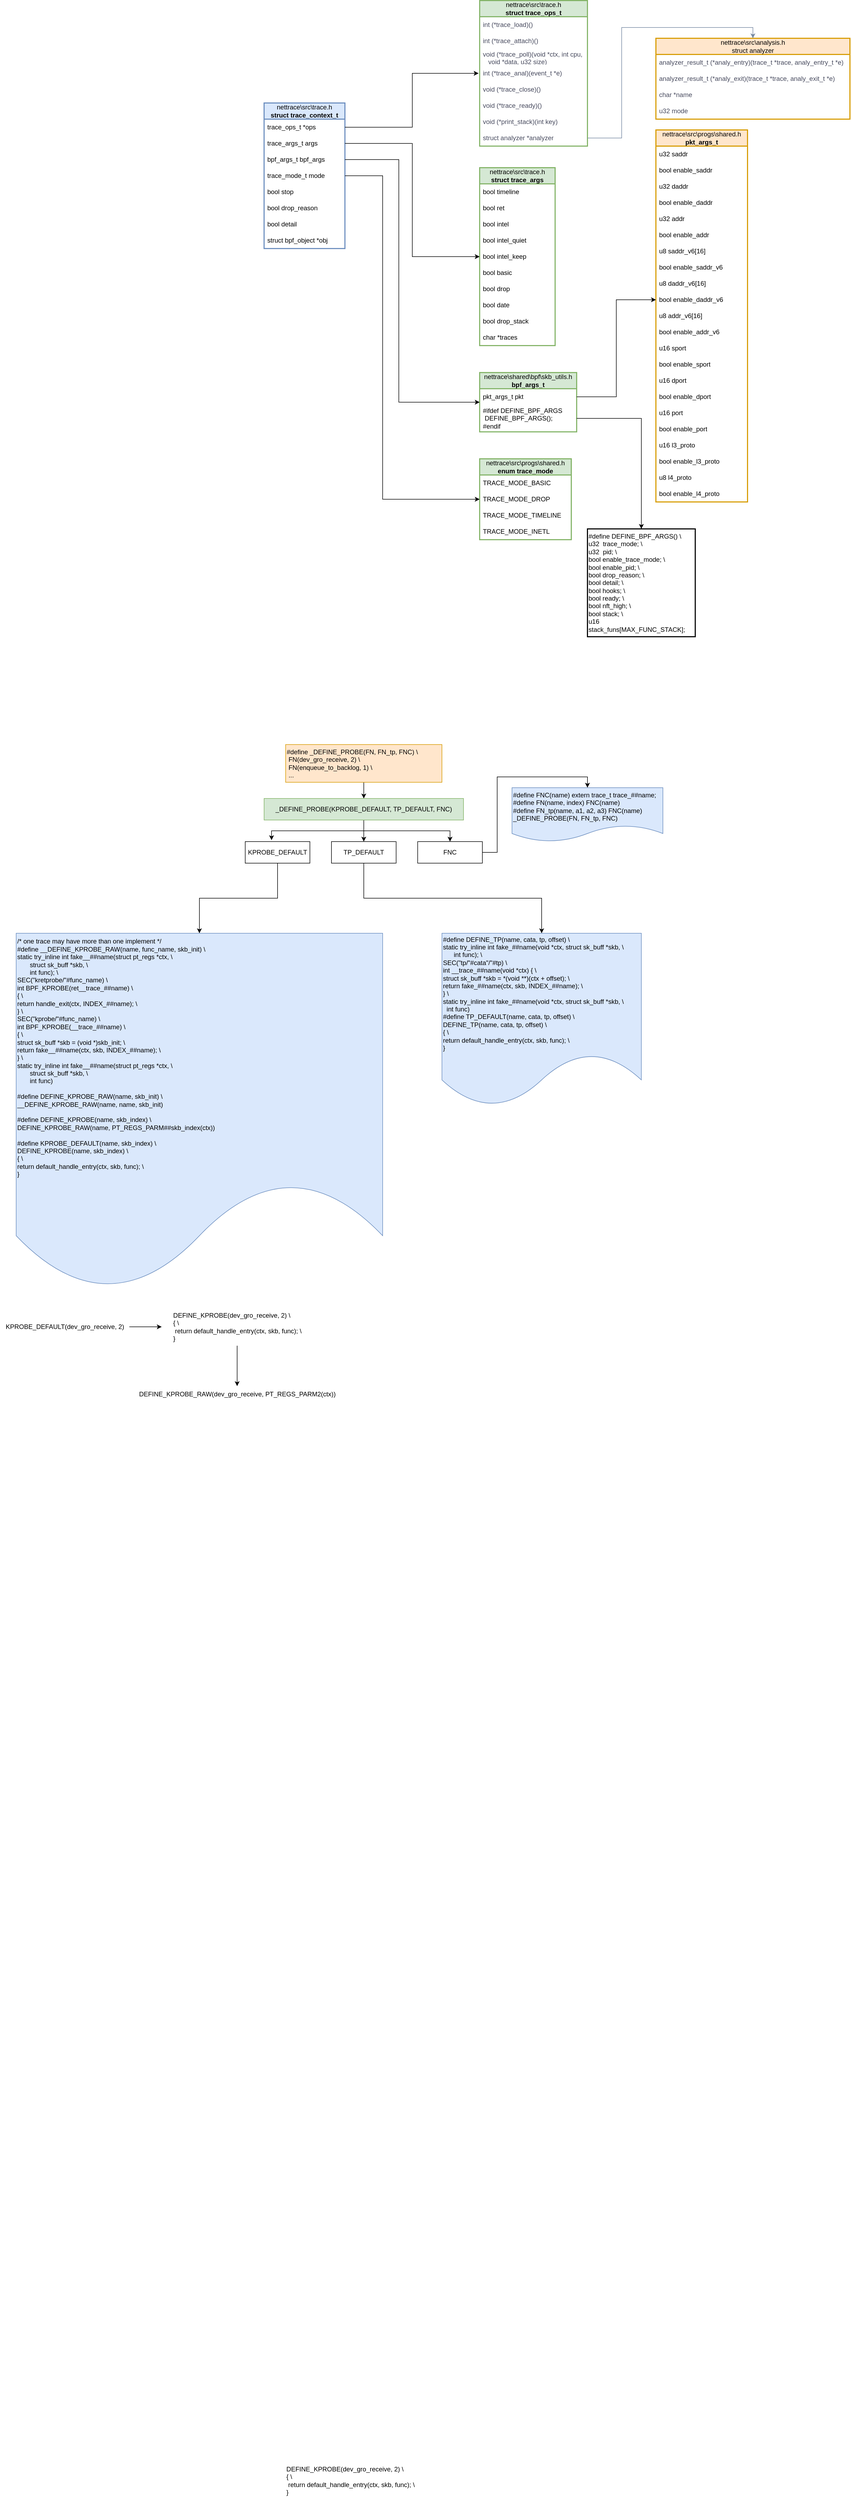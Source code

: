<mxfile version="20.8.5" type="github">
  <diagram id="J2MnjOrFb4amIE_kZ2wo" name="第 1 页">
    <mxGraphModel dx="1582" dy="2126" grid="1" gridSize="10" guides="1" tooltips="1" connect="1" arrows="1" fold="1" page="1" pageScale="1" pageWidth="827" pageHeight="1169" math="0" shadow="0">
      <root>
        <mxCell id="0" />
        <mxCell id="1" parent="0" />
        <mxCell id="d07pl93fS8qno-X2YD1w-11" value="nettrace\src\trace.h&lt;br&gt;&lt;b&gt;struct trace_ops_t&lt;/b&gt;" style="swimlane;fontStyle=0;childLayout=stackLayout;horizontal=1;startSize=30;horizontalStack=0;resizeParent=1;resizeParentMax=0;resizeLast=0;collapsible=1;marginBottom=0;whiteSpace=wrap;html=1;rounded=0;labelBackgroundColor=none;fillColor=#d5e8d4;strokeColor=#82b366;strokeWidth=2;perimeterSpacing=2;swimlaneLine=1;glass=0;shadow=0;" parent="1" vertex="1">
          <mxGeometry x="500" y="-330" width="200" height="270" as="geometry" />
        </mxCell>
        <mxCell id="d07pl93fS8qno-X2YD1w-12" value="int (*trace_load)()" style="text;strokeColor=none;fillColor=none;align=left;verticalAlign=middle;spacingLeft=4;spacingRight=4;overflow=hidden;points=[[0,0.5],[1,0.5]];portConstraint=eastwest;rotatable=0;whiteSpace=wrap;html=1;rounded=0;labelBackgroundColor=none;fontColor=#46495D;" parent="d07pl93fS8qno-X2YD1w-11" vertex="1">
          <mxGeometry y="30" width="200" height="30" as="geometry" />
        </mxCell>
        <mxCell id="d07pl93fS8qno-X2YD1w-15" value="int (*trace_attach)()" style="text;strokeColor=none;fillColor=none;align=left;verticalAlign=middle;spacingLeft=4;spacingRight=4;overflow=hidden;points=[[0,0.5],[1,0.5]];portConstraint=eastwest;rotatable=0;whiteSpace=wrap;html=1;rounded=0;labelBackgroundColor=none;fontColor=#46495D;" parent="d07pl93fS8qno-X2YD1w-11" vertex="1">
          <mxGeometry y="60" width="200" height="30" as="geometry" />
        </mxCell>
        <mxCell id="d07pl93fS8qno-X2YD1w-13" value="void (*trace_poll)(void *ctx, int cpu, &lt;br&gt;&lt;span style=&quot;white-space: pre;&quot;&gt; &lt;/span&gt;&lt;span style=&quot;white-space: pre;&quot;&gt; &lt;/span&gt;&lt;span style=&quot;white-space: pre;&quot;&gt; &lt;/span&gt;void *data, u32 size)" style="text;strokeColor=none;fillColor=none;align=left;verticalAlign=middle;spacingLeft=4;spacingRight=4;overflow=hidden;points=[[0,0.5],[1,0.5]];portConstraint=eastwest;rotatable=0;whiteSpace=wrap;html=1;rounded=0;labelBackgroundColor=none;fontColor=#46495D;" parent="d07pl93fS8qno-X2YD1w-11" vertex="1">
          <mxGeometry y="90" width="200" height="30" as="geometry" />
        </mxCell>
        <mxCell id="d07pl93fS8qno-X2YD1w-16" value="int (*trace_anal)(event_t *e)" style="text;strokeColor=none;fillColor=none;align=left;verticalAlign=middle;spacingLeft=4;spacingRight=4;overflow=hidden;points=[[0,0.5],[1,0.5]];portConstraint=eastwest;rotatable=0;whiteSpace=wrap;html=1;rounded=0;labelBackgroundColor=none;fontColor=#46495D;" parent="d07pl93fS8qno-X2YD1w-11" vertex="1">
          <mxGeometry y="120" width="200" height="30" as="geometry" />
        </mxCell>
        <mxCell id="d07pl93fS8qno-X2YD1w-14" value="void (*trace_close)()" style="text;strokeColor=none;fillColor=none;align=left;verticalAlign=middle;spacingLeft=4;spacingRight=4;overflow=hidden;points=[[0,0.5],[1,0.5]];portConstraint=eastwest;rotatable=0;whiteSpace=wrap;html=1;rounded=0;labelBackgroundColor=none;fontColor=#46495D;" parent="d07pl93fS8qno-X2YD1w-11" vertex="1">
          <mxGeometry y="150" width="200" height="30" as="geometry" />
        </mxCell>
        <mxCell id="d07pl93fS8qno-X2YD1w-17" value="void (*trace_ready)()" style="text;strokeColor=none;fillColor=none;align=left;verticalAlign=middle;spacingLeft=4;spacingRight=4;overflow=hidden;points=[[0,0.5],[1,0.5]];portConstraint=eastwest;rotatable=0;whiteSpace=wrap;html=1;rounded=0;labelBackgroundColor=none;fontColor=#46495D;" parent="d07pl93fS8qno-X2YD1w-11" vertex="1">
          <mxGeometry y="180" width="200" height="30" as="geometry" />
        </mxCell>
        <mxCell id="d07pl93fS8qno-X2YD1w-18" value="void (*print_stack)(int key)" style="text;strokeColor=none;fillColor=none;align=left;verticalAlign=middle;spacingLeft=4;spacingRight=4;overflow=hidden;points=[[0,0.5],[1,0.5]];portConstraint=eastwest;rotatable=0;whiteSpace=wrap;html=1;rounded=0;labelBackgroundColor=none;fontColor=#46495D;" parent="d07pl93fS8qno-X2YD1w-11" vertex="1">
          <mxGeometry y="210" width="200" height="30" as="geometry" />
        </mxCell>
        <mxCell id="d07pl93fS8qno-X2YD1w-19" value="struct analyzer *analyzer" style="text;strokeColor=none;fillColor=none;align=left;verticalAlign=middle;spacingLeft=4;spacingRight=4;overflow=hidden;points=[[0,0.5],[1,0.5]];portConstraint=eastwest;rotatable=0;whiteSpace=wrap;html=1;rounded=0;labelBackgroundColor=none;fontColor=#46495D;" parent="d07pl93fS8qno-X2YD1w-11" vertex="1">
          <mxGeometry y="240" width="200" height="30" as="geometry" />
        </mxCell>
        <mxCell id="d07pl93fS8qno-X2YD1w-21" value="nettrace\src\analysis.h&lt;br&gt;struct analyzer" style="swimlane;fontStyle=0;childLayout=stackLayout;horizontal=1;startSize=30;horizontalStack=0;resizeParent=1;resizeParentMax=0;resizeLast=0;collapsible=1;marginBottom=0;whiteSpace=wrap;html=1;rounded=0;labelBackgroundColor=none;fillColor=#ffe6cc;strokeColor=#d79b00;strokeWidth=2;" parent="1" vertex="1">
          <mxGeometry x="827" y="-260" width="360" height="150" as="geometry" />
        </mxCell>
        <mxCell id="d07pl93fS8qno-X2YD1w-22" value="analyzer_result_t (*analy_entry)(trace_t *trace, analy_entry_t *e)" style="text;strokeColor=none;fillColor=none;align=left;verticalAlign=middle;spacingLeft=4;spacingRight=4;overflow=hidden;points=[[0,0.5],[1,0.5]];portConstraint=eastwest;rotatable=0;whiteSpace=wrap;html=1;rounded=0;labelBackgroundColor=none;fontColor=#46495D;" parent="d07pl93fS8qno-X2YD1w-21" vertex="1">
          <mxGeometry y="30" width="360" height="30" as="geometry" />
        </mxCell>
        <mxCell id="d07pl93fS8qno-X2YD1w-23" value="analyzer_result_t (*analy_exit)(trace_t *trace, analy_exit_t *e)" style="text;strokeColor=none;fillColor=none;align=left;verticalAlign=middle;spacingLeft=4;spacingRight=4;overflow=hidden;points=[[0,0.5],[1,0.5]];portConstraint=eastwest;rotatable=0;whiteSpace=wrap;html=1;rounded=0;labelBackgroundColor=none;fontColor=#46495D;" parent="d07pl93fS8qno-X2YD1w-21" vertex="1">
          <mxGeometry y="60" width="360" height="30" as="geometry" />
        </mxCell>
        <mxCell id="d07pl93fS8qno-X2YD1w-24" value="char *name" style="text;strokeColor=none;fillColor=none;align=left;verticalAlign=middle;spacingLeft=4;spacingRight=4;overflow=hidden;points=[[0,0.5],[1,0.5]];portConstraint=eastwest;rotatable=0;whiteSpace=wrap;html=1;rounded=0;labelBackgroundColor=none;fontColor=#46495D;" parent="d07pl93fS8qno-X2YD1w-21" vertex="1">
          <mxGeometry y="90" width="360" height="30" as="geometry" />
        </mxCell>
        <mxCell id="d07pl93fS8qno-X2YD1w-25" value="u32 mode" style="text;strokeColor=none;fillColor=none;align=left;verticalAlign=middle;spacingLeft=4;spacingRight=4;overflow=hidden;points=[[0,0.5],[1,0.5]];portConstraint=eastwest;rotatable=0;whiteSpace=wrap;html=1;rounded=0;labelBackgroundColor=none;fontColor=#46495D;" parent="d07pl93fS8qno-X2YD1w-21" vertex="1">
          <mxGeometry y="120" width="360" height="30" as="geometry" />
        </mxCell>
        <mxCell id="d07pl93fS8qno-X2YD1w-27" style="edgeStyle=orthogonalEdgeStyle;rounded=0;orthogonalLoop=1;jettySize=auto;html=1;exitX=1;exitY=0.5;exitDx=0;exitDy=0;entryX=0.5;entryY=0;entryDx=0;entryDy=0;labelBackgroundColor=none;fontColor=default;strokeColor=#788AA3;" parent="1" source="d07pl93fS8qno-X2YD1w-19" target="d07pl93fS8qno-X2YD1w-21" edge="1">
          <mxGeometry relative="1" as="geometry" />
        </mxCell>
        <mxCell id="d07pl93fS8qno-X2YD1w-28" value="nettrace\src\trace.h&lt;br&gt;&lt;b&gt;struct trace_context_t&lt;/b&gt;" style="swimlane;fontStyle=0;childLayout=stackLayout;horizontal=1;startSize=30;horizontalStack=0;resizeParent=1;resizeParentMax=0;resizeLast=0;collapsible=1;marginBottom=0;whiteSpace=wrap;html=1;fillColor=#dae8fc;strokeColor=#6c8ebf;strokeWidth=2;" parent="1" vertex="1">
          <mxGeometry x="100" y="-140" width="150" height="270" as="geometry" />
        </mxCell>
        <mxCell id="d07pl93fS8qno-X2YD1w-29" value="trace_ops_t *ops" style="text;strokeColor=none;fillColor=none;align=left;verticalAlign=middle;spacingLeft=4;spacingRight=4;overflow=hidden;points=[[0,0.5],[1,0.5]];portConstraint=eastwest;rotatable=0;whiteSpace=wrap;html=1;" parent="d07pl93fS8qno-X2YD1w-28" vertex="1">
          <mxGeometry y="30" width="150" height="30" as="geometry" />
        </mxCell>
        <mxCell id="d07pl93fS8qno-X2YD1w-30" value="trace_args_t args" style="text;strokeColor=none;fillColor=none;align=left;verticalAlign=middle;spacingLeft=4;spacingRight=4;overflow=hidden;points=[[0,0.5],[1,0.5]];portConstraint=eastwest;rotatable=0;whiteSpace=wrap;html=1;" parent="d07pl93fS8qno-X2YD1w-28" vertex="1">
          <mxGeometry y="60" width="150" height="30" as="geometry" />
        </mxCell>
        <mxCell id="d07pl93fS8qno-X2YD1w-31" value="bpf_args_t bpf_args" style="text;strokeColor=none;fillColor=none;align=left;verticalAlign=middle;spacingLeft=4;spacingRight=4;overflow=hidden;points=[[0,0.5],[1,0.5]];portConstraint=eastwest;rotatable=0;whiteSpace=wrap;html=1;" parent="d07pl93fS8qno-X2YD1w-28" vertex="1">
          <mxGeometry y="90" width="150" height="30" as="geometry" />
        </mxCell>
        <mxCell id="d07pl93fS8qno-X2YD1w-34" value="trace_mode_t mode" style="text;strokeColor=none;fillColor=none;align=left;verticalAlign=middle;spacingLeft=4;spacingRight=4;overflow=hidden;points=[[0,0.5],[1,0.5]];portConstraint=eastwest;rotatable=0;whiteSpace=wrap;html=1;" parent="d07pl93fS8qno-X2YD1w-28" vertex="1">
          <mxGeometry y="120" width="150" height="30" as="geometry" />
        </mxCell>
        <mxCell id="d07pl93fS8qno-X2YD1w-35" value="bool  stop" style="text;strokeColor=none;fillColor=none;align=left;verticalAlign=middle;spacingLeft=4;spacingRight=4;overflow=hidden;points=[[0,0.5],[1,0.5]];portConstraint=eastwest;rotatable=0;whiteSpace=wrap;html=1;" parent="d07pl93fS8qno-X2YD1w-28" vertex="1">
          <mxGeometry y="150" width="150" height="30" as="geometry" />
        </mxCell>
        <mxCell id="d07pl93fS8qno-X2YD1w-36" value="bool  drop_reason" style="text;strokeColor=none;fillColor=none;align=left;verticalAlign=middle;spacingLeft=4;spacingRight=4;overflow=hidden;points=[[0,0.5],[1,0.5]];portConstraint=eastwest;rotatable=0;whiteSpace=wrap;html=1;" parent="d07pl93fS8qno-X2YD1w-28" vertex="1">
          <mxGeometry y="180" width="150" height="30" as="geometry" />
        </mxCell>
        <mxCell id="d07pl93fS8qno-X2YD1w-37" value="bool  detail" style="text;strokeColor=none;fillColor=none;align=left;verticalAlign=middle;spacingLeft=4;spacingRight=4;overflow=hidden;points=[[0,0.5],[1,0.5]];portConstraint=eastwest;rotatable=0;whiteSpace=wrap;html=1;" parent="d07pl93fS8qno-X2YD1w-28" vertex="1">
          <mxGeometry y="210" width="150" height="30" as="geometry" />
        </mxCell>
        <mxCell id="d07pl93fS8qno-X2YD1w-32" value="struct bpf_object *obj" style="text;strokeColor=none;fillColor=none;align=left;verticalAlign=middle;spacingLeft=4;spacingRight=4;overflow=hidden;points=[[0,0.5],[1,0.5]];portConstraint=eastwest;rotatable=0;whiteSpace=wrap;html=1;" parent="d07pl93fS8qno-X2YD1w-28" vertex="1">
          <mxGeometry y="240" width="150" height="30" as="geometry" />
        </mxCell>
        <mxCell id="d07pl93fS8qno-X2YD1w-39" value="nettrace\src\trace.h&lt;br&gt;&lt;b&gt;struct trace_args&lt;/b&gt;" style="swimlane;fontStyle=0;childLayout=stackLayout;horizontal=1;startSize=30;horizontalStack=0;resizeParent=1;resizeParentMax=0;resizeLast=0;collapsible=1;marginBottom=0;whiteSpace=wrap;html=1;rounded=0;shadow=0;glass=0;sketch=0;strokeWidth=2;fillColor=#d5e8d4;strokeColor=#82b366;" parent="1" vertex="1">
          <mxGeometry x="500" y="-20" width="140" height="330" as="geometry" />
        </mxCell>
        <mxCell id="d07pl93fS8qno-X2YD1w-40" value="bool timeline" style="text;strokeColor=none;fillColor=none;align=left;verticalAlign=middle;spacingLeft=4;spacingRight=4;overflow=hidden;points=[[0,0.5],[1,0.5]];portConstraint=eastwest;rotatable=0;whiteSpace=wrap;html=1;rounded=0;shadow=0;glass=0;sketch=0;strokeWidth=2;" parent="d07pl93fS8qno-X2YD1w-39" vertex="1">
          <mxGeometry y="30" width="140" height="30" as="geometry" />
        </mxCell>
        <mxCell id="d07pl93fS8qno-X2YD1w-41" value="bool ret" style="text;strokeColor=none;fillColor=none;align=left;verticalAlign=middle;spacingLeft=4;spacingRight=4;overflow=hidden;points=[[0,0.5],[1,0.5]];portConstraint=eastwest;rotatable=0;whiteSpace=wrap;html=1;rounded=0;shadow=0;glass=0;sketch=0;strokeWidth=2;" parent="d07pl93fS8qno-X2YD1w-39" vertex="1">
          <mxGeometry y="60" width="140" height="30" as="geometry" />
        </mxCell>
        <mxCell id="d07pl93fS8qno-X2YD1w-47" value="bool intel" style="text;strokeColor=none;fillColor=none;align=left;verticalAlign=middle;spacingLeft=4;spacingRight=4;overflow=hidden;points=[[0,0.5],[1,0.5]];portConstraint=eastwest;rotatable=0;whiteSpace=wrap;html=1;rounded=0;shadow=0;glass=0;sketch=0;strokeWidth=2;" parent="d07pl93fS8qno-X2YD1w-39" vertex="1">
          <mxGeometry y="90" width="140" height="30" as="geometry" />
        </mxCell>
        <mxCell id="d07pl93fS8qno-X2YD1w-48" value="bool intel_quiet" style="text;strokeColor=none;fillColor=none;align=left;verticalAlign=middle;spacingLeft=4;spacingRight=4;overflow=hidden;points=[[0,0.5],[1,0.5]];portConstraint=eastwest;rotatable=0;whiteSpace=wrap;html=1;rounded=0;shadow=0;glass=0;sketch=0;strokeWidth=2;" parent="d07pl93fS8qno-X2YD1w-39" vertex="1">
          <mxGeometry y="120" width="140" height="30" as="geometry" />
        </mxCell>
        <mxCell id="d07pl93fS8qno-X2YD1w-49" value="bool intel_keep" style="text;strokeColor=none;fillColor=none;align=left;verticalAlign=middle;spacingLeft=4;spacingRight=4;overflow=hidden;points=[[0,0.5],[1,0.5]];portConstraint=eastwest;rotatable=0;whiteSpace=wrap;html=1;rounded=0;shadow=0;glass=0;sketch=0;strokeWidth=2;" parent="d07pl93fS8qno-X2YD1w-39" vertex="1">
          <mxGeometry y="150" width="140" height="30" as="geometry" />
        </mxCell>
        <mxCell id="d07pl93fS8qno-X2YD1w-51" value="bool basic" style="text;strokeColor=none;fillColor=none;align=left;verticalAlign=middle;spacingLeft=4;spacingRight=4;overflow=hidden;points=[[0,0.5],[1,0.5]];portConstraint=eastwest;rotatable=0;whiteSpace=wrap;html=1;rounded=0;shadow=0;glass=0;sketch=0;strokeWidth=2;" parent="d07pl93fS8qno-X2YD1w-39" vertex="1">
          <mxGeometry y="180" width="140" height="30" as="geometry" />
        </mxCell>
        <mxCell id="d07pl93fS8qno-X2YD1w-52" value="bool drop" style="text;strokeColor=none;fillColor=none;align=left;verticalAlign=middle;spacingLeft=4;spacingRight=4;overflow=hidden;points=[[0,0.5],[1,0.5]];portConstraint=eastwest;rotatable=0;whiteSpace=wrap;html=1;rounded=0;shadow=0;glass=0;sketch=0;strokeWidth=2;" parent="d07pl93fS8qno-X2YD1w-39" vertex="1">
          <mxGeometry y="210" width="140" height="30" as="geometry" />
        </mxCell>
        <mxCell id="d07pl93fS8qno-X2YD1w-53" value="bool date" style="text;strokeColor=none;fillColor=none;align=left;verticalAlign=middle;spacingLeft=4;spacingRight=4;overflow=hidden;points=[[0,0.5],[1,0.5]];portConstraint=eastwest;rotatable=0;whiteSpace=wrap;html=1;rounded=0;shadow=0;glass=0;sketch=0;strokeWidth=2;" parent="d07pl93fS8qno-X2YD1w-39" vertex="1">
          <mxGeometry y="240" width="140" height="30" as="geometry" />
        </mxCell>
        <mxCell id="d07pl93fS8qno-X2YD1w-54" value="bool drop_stack" style="text;strokeColor=none;fillColor=none;align=left;verticalAlign=middle;spacingLeft=4;spacingRight=4;overflow=hidden;points=[[0,0.5],[1,0.5]];portConstraint=eastwest;rotatable=0;whiteSpace=wrap;html=1;rounded=0;shadow=0;glass=0;sketch=0;strokeWidth=2;" parent="d07pl93fS8qno-X2YD1w-39" vertex="1">
          <mxGeometry y="270" width="140" height="30" as="geometry" />
        </mxCell>
        <mxCell id="d07pl93fS8qno-X2YD1w-42" value="char *traces" style="text;strokeColor=none;fillColor=none;align=left;verticalAlign=middle;spacingLeft=4;spacingRight=4;overflow=hidden;points=[[0,0.5],[1,0.5]];portConstraint=eastwest;rotatable=0;whiteSpace=wrap;html=1;rounded=0;shadow=0;glass=0;sketch=0;strokeWidth=2;" parent="d07pl93fS8qno-X2YD1w-39" vertex="1">
          <mxGeometry y="300" width="140" height="30" as="geometry" />
        </mxCell>
        <mxCell id="d07pl93fS8qno-X2YD1w-45" style="edgeStyle=orthogonalEdgeStyle;rounded=0;orthogonalLoop=1;jettySize=auto;html=1;exitX=1;exitY=0.5;exitDx=0;exitDy=0;" parent="1" source="d07pl93fS8qno-X2YD1w-29" target="d07pl93fS8qno-X2YD1w-11" edge="1">
          <mxGeometry relative="1" as="geometry" />
        </mxCell>
        <mxCell id="d07pl93fS8qno-X2YD1w-55" style="edgeStyle=orthogonalEdgeStyle;rounded=0;orthogonalLoop=1;jettySize=auto;html=1;exitX=1;exitY=0.5;exitDx=0;exitDy=0;entryX=0;entryY=0.5;entryDx=0;entryDy=0;" parent="1" source="d07pl93fS8qno-X2YD1w-30" target="d07pl93fS8qno-X2YD1w-49" edge="1">
          <mxGeometry relative="1" as="geometry" />
        </mxCell>
        <mxCell id="d07pl93fS8qno-X2YD1w-56" value="nettrace\shared\bpf\skb_utils.h&lt;br&gt;&lt;b&gt;bpf_args_t&lt;/b&gt;" style="swimlane;fontStyle=0;childLayout=stackLayout;horizontal=1;startSize=30;horizontalStack=0;resizeParent=1;resizeParentMax=0;resizeLast=0;collapsible=1;marginBottom=0;whiteSpace=wrap;html=1;rounded=0;shadow=0;glass=0;sketch=0;strokeWidth=2;fillColor=#d5e8d4;strokeColor=#82b366;" parent="1" vertex="1">
          <mxGeometry x="500" y="360" width="180" height="110" as="geometry" />
        </mxCell>
        <mxCell id="d07pl93fS8qno-X2YD1w-57" value="pkt_args_t pkt" style="text;strokeColor=none;fillColor=none;align=left;verticalAlign=middle;spacingLeft=4;spacingRight=4;overflow=hidden;points=[[0,0.5],[1,0.5]];portConstraint=eastwest;rotatable=0;whiteSpace=wrap;html=1;rounded=0;shadow=0;glass=0;sketch=0;strokeWidth=2;" parent="d07pl93fS8qno-X2YD1w-56" vertex="1">
          <mxGeometry y="30" width="180" height="30" as="geometry" />
        </mxCell>
        <mxCell id="d07pl93fS8qno-X2YD1w-58" value="&lt;div&gt;#ifdef DEFINE_BPF_ARGS&lt;/div&gt;&lt;div&gt; &lt;span style=&quot;white-space: pre;&quot;&gt; &lt;/span&gt;DEFINE_BPF_ARGS();&lt;/div&gt;&lt;div&gt;#endif&lt;/div&gt;" style="text;strokeColor=none;fillColor=none;align=left;verticalAlign=middle;spacingLeft=4;spacingRight=4;overflow=hidden;points=[[0,0.5],[1,0.5]];portConstraint=eastwest;rotatable=0;whiteSpace=wrap;html=1;rounded=0;shadow=0;glass=0;sketch=0;strokeWidth=2;" parent="d07pl93fS8qno-X2YD1w-56" vertex="1">
          <mxGeometry y="60" width="180" height="50" as="geometry" />
        </mxCell>
        <mxCell id="d07pl93fS8qno-X2YD1w-60" value="&lt;div&gt;#define DEFINE_BPF_ARGS() \&lt;/div&gt;&lt;div&gt;&lt;span style=&quot;&quot;&gt; &lt;/span&gt;u32&amp;nbsp; trace_mode;&lt;span style=&quot;&quot;&gt; &lt;/span&gt;\&lt;/div&gt;&lt;div&gt;&lt;span style=&quot;&quot;&gt; &lt;/span&gt;u32&amp;nbsp; pid;&lt;span style=&quot;&quot;&gt;  &lt;/span&gt;\&lt;/div&gt;&lt;div&gt;&lt;span style=&quot;&quot;&gt; &lt;/span&gt;bool enable_trace_mode;&lt;span style=&quot;&quot;&gt; &lt;/span&gt;\&lt;/div&gt;&lt;div&gt;&lt;span style=&quot;&quot;&gt; &lt;/span&gt;bool enable_pid;&lt;span style=&quot;&quot;&gt; &lt;/span&gt;\&lt;/div&gt;&lt;div&gt;&lt;span style=&quot;&quot;&gt; &lt;/span&gt;bool drop_reason;&lt;span style=&quot;&quot;&gt; &lt;/span&gt;\&lt;/div&gt;&lt;div&gt;&lt;span style=&quot;&quot;&gt; &lt;/span&gt;bool detail;&lt;span style=&quot;&quot;&gt;  &lt;/span&gt;\&lt;/div&gt;&lt;div&gt;&lt;span style=&quot;&quot;&gt; &lt;/span&gt;bool hooks;&lt;span style=&quot;&quot;&gt;  &lt;/span&gt;\&lt;/div&gt;&lt;div&gt;&lt;span style=&quot;&quot;&gt; &lt;/span&gt;bool ready;&lt;span style=&quot;&quot;&gt;  &lt;/span&gt;\&lt;/div&gt;&lt;div&gt;&lt;span style=&quot;&quot;&gt; &lt;/span&gt;bool nft_high;&lt;span style=&quot;&quot;&gt;  &lt;/span&gt;\&lt;/div&gt;&lt;div&gt;&lt;span style=&quot;&quot;&gt; &lt;/span&gt;bool stack;&lt;span style=&quot;&quot;&gt;  &lt;/span&gt;\&lt;/div&gt;&lt;div&gt;&lt;span style=&quot;&quot;&gt; &lt;/span&gt;u16&amp;nbsp; stack_funs[MAX_FUNC_STACK];&lt;/div&gt;" style="whiteSpace=wrap;html=1;aspect=fixed;rounded=0;shadow=0;glass=0;sketch=0;strokeWidth=2;align=left;" parent="1" vertex="1">
          <mxGeometry x="700" y="650" width="200" height="200" as="geometry" />
        </mxCell>
        <mxCell id="d07pl93fS8qno-X2YD1w-62" style="edgeStyle=orthogonalEdgeStyle;rounded=0;orthogonalLoop=1;jettySize=auto;html=1;exitX=1;exitY=0.5;exitDx=0;exitDy=0;entryX=0.5;entryY=0;entryDx=0;entryDy=0;" parent="1" source="d07pl93fS8qno-X2YD1w-58" target="d07pl93fS8qno-X2YD1w-60" edge="1">
          <mxGeometry relative="1" as="geometry" />
        </mxCell>
        <mxCell id="d07pl93fS8qno-X2YD1w-63" style="edgeStyle=orthogonalEdgeStyle;rounded=0;orthogonalLoop=1;jettySize=auto;html=1;exitX=1;exitY=0.5;exitDx=0;exitDy=0;entryX=0;entryY=0.5;entryDx=0;entryDy=0;" parent="1" source="d07pl93fS8qno-X2YD1w-31" target="d07pl93fS8qno-X2YD1w-56" edge="1">
          <mxGeometry relative="1" as="geometry">
            <Array as="points">
              <mxPoint x="350" y="-35" />
              <mxPoint x="350" y="415" />
            </Array>
          </mxGeometry>
        </mxCell>
        <mxCell id="d07pl93fS8qno-X2YD1w-64" value="nettrace\src\progs\shared.h&lt;br&gt;&lt;b&gt;enum trace_mode&lt;/b&gt;" style="swimlane;fontStyle=0;childLayout=stackLayout;horizontal=1;startSize=30;horizontalStack=0;resizeParent=1;resizeParentMax=0;resizeLast=0;collapsible=1;marginBottom=0;whiteSpace=wrap;html=1;rounded=0;shadow=0;glass=0;sketch=0;strokeWidth=2;fillColor=#d5e8d4;strokeColor=#82b366;" parent="1" vertex="1">
          <mxGeometry x="500" y="520" width="170" height="150" as="geometry" />
        </mxCell>
        <mxCell id="d07pl93fS8qno-X2YD1w-65" value="TRACE_MODE_BASIC" style="text;strokeColor=none;fillColor=none;align=left;verticalAlign=middle;spacingLeft=4;spacingRight=4;overflow=hidden;points=[[0,0.5],[1,0.5]];portConstraint=eastwest;rotatable=0;whiteSpace=wrap;html=1;rounded=0;shadow=0;glass=0;sketch=0;strokeWidth=2;" parent="d07pl93fS8qno-X2YD1w-64" vertex="1">
          <mxGeometry y="30" width="170" height="30" as="geometry" />
        </mxCell>
        <mxCell id="d07pl93fS8qno-X2YD1w-66" value="TRACE_MODE_DROP" style="text;strokeColor=none;fillColor=none;align=left;verticalAlign=middle;spacingLeft=4;spacingRight=4;overflow=hidden;points=[[0,0.5],[1,0.5]];portConstraint=eastwest;rotatable=0;whiteSpace=wrap;html=1;rounded=0;shadow=0;glass=0;sketch=0;strokeWidth=2;" parent="d07pl93fS8qno-X2YD1w-64" vertex="1">
          <mxGeometry y="60" width="170" height="30" as="geometry" />
        </mxCell>
        <mxCell id="d07pl93fS8qno-X2YD1w-68" value="TRACE_MODE_TIMELINE" style="text;strokeColor=none;fillColor=none;align=left;verticalAlign=middle;spacingLeft=4;spacingRight=4;overflow=hidden;points=[[0,0.5],[1,0.5]];portConstraint=eastwest;rotatable=0;whiteSpace=wrap;html=1;rounded=0;shadow=0;glass=0;sketch=0;strokeWidth=2;" parent="d07pl93fS8qno-X2YD1w-64" vertex="1">
          <mxGeometry y="90" width="170" height="30" as="geometry" />
        </mxCell>
        <mxCell id="d07pl93fS8qno-X2YD1w-67" value="TRACE_MODE_INETL" style="text;strokeColor=none;fillColor=none;align=left;verticalAlign=middle;spacingLeft=4;spacingRight=4;overflow=hidden;points=[[0,0.5],[1,0.5]];portConstraint=eastwest;rotatable=0;whiteSpace=wrap;html=1;rounded=0;shadow=0;glass=0;sketch=0;strokeWidth=2;" parent="d07pl93fS8qno-X2YD1w-64" vertex="1">
          <mxGeometry y="120" width="170" height="30" as="geometry" />
        </mxCell>
        <mxCell id="d07pl93fS8qno-X2YD1w-69" style="edgeStyle=orthogonalEdgeStyle;rounded=0;orthogonalLoop=1;jettySize=auto;html=1;exitX=1;exitY=0.5;exitDx=0;exitDy=0;" parent="1" source="d07pl93fS8qno-X2YD1w-34" target="d07pl93fS8qno-X2YD1w-66" edge="1">
          <mxGeometry relative="1" as="geometry">
            <Array as="points">
              <mxPoint x="320" y="-5" />
              <mxPoint x="320" y="595" />
            </Array>
          </mxGeometry>
        </mxCell>
        <mxCell id="WR6IVmyZv5QHbgeaVstu-1" value="nettrace\src\progs\shared.h&lt;b&gt;&lt;br&gt;pkt_args_t&lt;/b&gt;" style="swimlane;fontStyle=0;childLayout=stackLayout;horizontal=1;startSize=30;horizontalStack=0;resizeParent=1;resizeParentMax=0;resizeLast=0;collapsible=1;marginBottom=0;whiteSpace=wrap;html=1;strokeWidth=2;fillColor=#ffe6cc;strokeColor=#d79b00;" parent="1" vertex="1">
          <mxGeometry x="827" y="-90" width="170" height="690" as="geometry" />
        </mxCell>
        <mxCell id="WR6IVmyZv5QHbgeaVstu-2" value="u32 saddr" style="text;strokeColor=none;fillColor=none;align=left;verticalAlign=middle;spacingLeft=4;spacingRight=4;overflow=hidden;points=[[0,0.5],[1,0.5]];portConstraint=eastwest;rotatable=0;whiteSpace=wrap;html=1;strokeWidth=2;" parent="WR6IVmyZv5QHbgeaVstu-1" vertex="1">
          <mxGeometry y="30" width="170" height="30" as="geometry" />
        </mxCell>
        <mxCell id="WR6IVmyZv5QHbgeaVstu-3" value="bool enable_saddr" style="text;strokeColor=none;fillColor=none;align=left;verticalAlign=middle;spacingLeft=4;spacingRight=4;overflow=hidden;points=[[0,0.5],[1,0.5]];portConstraint=eastwest;rotatable=0;whiteSpace=wrap;html=1;strokeWidth=2;" parent="WR6IVmyZv5QHbgeaVstu-1" vertex="1">
          <mxGeometry y="60" width="170" height="30" as="geometry" />
        </mxCell>
        <mxCell id="WR6IVmyZv5QHbgeaVstu-5" value="u32 daddr" style="text;strokeColor=none;fillColor=none;align=left;verticalAlign=middle;spacingLeft=4;spacingRight=4;overflow=hidden;points=[[0,0.5],[1,0.5]];portConstraint=eastwest;rotatable=0;whiteSpace=wrap;html=1;strokeWidth=2;" parent="WR6IVmyZv5QHbgeaVstu-1" vertex="1">
          <mxGeometry y="90" width="170" height="30" as="geometry" />
        </mxCell>
        <mxCell id="WR6IVmyZv5QHbgeaVstu-6" value="bool enable_daddr" style="text;strokeColor=none;fillColor=none;align=left;verticalAlign=middle;spacingLeft=4;spacingRight=4;overflow=hidden;points=[[0,0.5],[1,0.5]];portConstraint=eastwest;rotatable=0;whiteSpace=wrap;html=1;strokeWidth=2;" parent="WR6IVmyZv5QHbgeaVstu-1" vertex="1">
          <mxGeometry y="120" width="170" height="30" as="geometry" />
        </mxCell>
        <mxCell id="WR6IVmyZv5QHbgeaVstu-7" value="u32 addr" style="text;strokeColor=none;fillColor=none;align=left;verticalAlign=middle;spacingLeft=4;spacingRight=4;overflow=hidden;points=[[0,0.5],[1,0.5]];portConstraint=eastwest;rotatable=0;whiteSpace=wrap;html=1;strokeWidth=2;" parent="WR6IVmyZv5QHbgeaVstu-1" vertex="1">
          <mxGeometry y="150" width="170" height="30" as="geometry" />
        </mxCell>
        <mxCell id="WR6IVmyZv5QHbgeaVstu-8" value="bool enable_addr" style="text;strokeColor=none;fillColor=none;align=left;verticalAlign=middle;spacingLeft=4;spacingRight=4;overflow=hidden;points=[[0,0.5],[1,0.5]];portConstraint=eastwest;rotatable=0;whiteSpace=wrap;html=1;strokeWidth=2;" parent="WR6IVmyZv5QHbgeaVstu-1" vertex="1">
          <mxGeometry y="180" width="170" height="30" as="geometry" />
        </mxCell>
        <mxCell id="WR6IVmyZv5QHbgeaVstu-9" value="u8 saddr_v6[16]" style="text;strokeColor=none;fillColor=none;align=left;verticalAlign=middle;spacingLeft=4;spacingRight=4;overflow=hidden;points=[[0,0.5],[1,0.5]];portConstraint=eastwest;rotatable=0;whiteSpace=wrap;html=1;strokeWidth=2;" parent="WR6IVmyZv5QHbgeaVstu-1" vertex="1">
          <mxGeometry y="210" width="170" height="30" as="geometry" />
        </mxCell>
        <mxCell id="WR6IVmyZv5QHbgeaVstu-10" value="bool enable_saddr_v6" style="text;strokeColor=none;fillColor=none;align=left;verticalAlign=middle;spacingLeft=4;spacingRight=4;overflow=hidden;points=[[0,0.5],[1,0.5]];portConstraint=eastwest;rotatable=0;whiteSpace=wrap;html=1;strokeWidth=2;" parent="WR6IVmyZv5QHbgeaVstu-1" vertex="1">
          <mxGeometry y="240" width="170" height="30" as="geometry" />
        </mxCell>
        <mxCell id="WR6IVmyZv5QHbgeaVstu-11" value="u8 daddr_v6[16]" style="text;strokeColor=none;fillColor=none;align=left;verticalAlign=middle;spacingLeft=4;spacingRight=4;overflow=hidden;points=[[0,0.5],[1,0.5]];portConstraint=eastwest;rotatable=0;whiteSpace=wrap;html=1;strokeWidth=2;" parent="WR6IVmyZv5QHbgeaVstu-1" vertex="1">
          <mxGeometry y="270" width="170" height="30" as="geometry" />
        </mxCell>
        <mxCell id="WR6IVmyZv5QHbgeaVstu-12" value="bool enable_daddr_v6" style="text;strokeColor=none;fillColor=none;align=left;verticalAlign=middle;spacingLeft=4;spacingRight=4;overflow=hidden;points=[[0,0.5],[1,0.5]];portConstraint=eastwest;rotatable=0;whiteSpace=wrap;html=1;strokeWidth=2;" parent="WR6IVmyZv5QHbgeaVstu-1" vertex="1">
          <mxGeometry y="300" width="170" height="30" as="geometry" />
        </mxCell>
        <mxCell id="WR6IVmyZv5QHbgeaVstu-13" value="u8 addr_v6[16]" style="text;strokeColor=none;fillColor=none;align=left;verticalAlign=middle;spacingLeft=4;spacingRight=4;overflow=hidden;points=[[0,0.5],[1,0.5]];portConstraint=eastwest;rotatable=0;whiteSpace=wrap;html=1;strokeWidth=2;" parent="WR6IVmyZv5QHbgeaVstu-1" vertex="1">
          <mxGeometry y="330" width="170" height="30" as="geometry" />
        </mxCell>
        <mxCell id="WR6IVmyZv5QHbgeaVstu-14" value="bool enable_addr_v6" style="text;strokeColor=none;fillColor=none;align=left;verticalAlign=middle;spacingLeft=4;spacingRight=4;overflow=hidden;points=[[0,0.5],[1,0.5]];portConstraint=eastwest;rotatable=0;whiteSpace=wrap;html=1;strokeWidth=2;" parent="WR6IVmyZv5QHbgeaVstu-1" vertex="1">
          <mxGeometry y="360" width="170" height="30" as="geometry" />
        </mxCell>
        <mxCell id="WR6IVmyZv5QHbgeaVstu-15" value="u16 sport" style="text;strokeColor=none;fillColor=none;align=left;verticalAlign=middle;spacingLeft=4;spacingRight=4;overflow=hidden;points=[[0,0.5],[1,0.5]];portConstraint=eastwest;rotatable=0;whiteSpace=wrap;html=1;strokeWidth=2;" parent="WR6IVmyZv5QHbgeaVstu-1" vertex="1">
          <mxGeometry y="390" width="170" height="30" as="geometry" />
        </mxCell>
        <mxCell id="WR6IVmyZv5QHbgeaVstu-17" value="bool enable_sport" style="text;strokeColor=none;fillColor=none;align=left;verticalAlign=middle;spacingLeft=4;spacingRight=4;overflow=hidden;points=[[0,0.5],[1,0.5]];portConstraint=eastwest;rotatable=0;whiteSpace=wrap;html=1;strokeWidth=2;" parent="WR6IVmyZv5QHbgeaVstu-1" vertex="1">
          <mxGeometry y="420" width="170" height="30" as="geometry" />
        </mxCell>
        <mxCell id="WR6IVmyZv5QHbgeaVstu-18" value="u16 dport" style="text;strokeColor=none;fillColor=none;align=left;verticalAlign=middle;spacingLeft=4;spacingRight=4;overflow=hidden;points=[[0,0.5],[1,0.5]];portConstraint=eastwest;rotatable=0;whiteSpace=wrap;html=1;strokeWidth=2;" parent="WR6IVmyZv5QHbgeaVstu-1" vertex="1">
          <mxGeometry y="450" width="170" height="30" as="geometry" />
        </mxCell>
        <mxCell id="WR6IVmyZv5QHbgeaVstu-19" value="bool enable_dport" style="text;strokeColor=none;fillColor=none;align=left;verticalAlign=middle;spacingLeft=4;spacingRight=4;overflow=hidden;points=[[0,0.5],[1,0.5]];portConstraint=eastwest;rotatable=0;whiteSpace=wrap;html=1;strokeWidth=2;" parent="WR6IVmyZv5QHbgeaVstu-1" vertex="1">
          <mxGeometry y="480" width="170" height="30" as="geometry" />
        </mxCell>
        <mxCell id="WR6IVmyZv5QHbgeaVstu-20" value="u16 port" style="text;strokeColor=none;fillColor=none;align=left;verticalAlign=middle;spacingLeft=4;spacingRight=4;overflow=hidden;points=[[0,0.5],[1,0.5]];portConstraint=eastwest;rotatable=0;whiteSpace=wrap;html=1;strokeWidth=2;" parent="WR6IVmyZv5QHbgeaVstu-1" vertex="1">
          <mxGeometry y="510" width="170" height="30" as="geometry" />
        </mxCell>
        <mxCell id="WR6IVmyZv5QHbgeaVstu-21" value="bool enable_port" style="text;strokeColor=none;fillColor=none;align=left;verticalAlign=middle;spacingLeft=4;spacingRight=4;overflow=hidden;points=[[0,0.5],[1,0.5]];portConstraint=eastwest;rotatable=0;whiteSpace=wrap;html=1;strokeWidth=2;" parent="WR6IVmyZv5QHbgeaVstu-1" vertex="1">
          <mxGeometry y="540" width="170" height="30" as="geometry" />
        </mxCell>
        <mxCell id="WR6IVmyZv5QHbgeaVstu-22" value="u16 l3_proto" style="text;strokeColor=none;fillColor=none;align=left;verticalAlign=middle;spacingLeft=4;spacingRight=4;overflow=hidden;points=[[0,0.5],[1,0.5]];portConstraint=eastwest;rotatable=0;whiteSpace=wrap;html=1;strokeWidth=2;" parent="WR6IVmyZv5QHbgeaVstu-1" vertex="1">
          <mxGeometry y="570" width="170" height="30" as="geometry" />
        </mxCell>
        <mxCell id="WR6IVmyZv5QHbgeaVstu-23" value="bool enable_l3_proto" style="text;strokeColor=none;fillColor=none;align=left;verticalAlign=middle;spacingLeft=4;spacingRight=4;overflow=hidden;points=[[0,0.5],[1,0.5]];portConstraint=eastwest;rotatable=0;whiteSpace=wrap;html=1;strokeWidth=2;" parent="WR6IVmyZv5QHbgeaVstu-1" vertex="1">
          <mxGeometry y="600" width="170" height="30" as="geometry" />
        </mxCell>
        <mxCell id="WR6IVmyZv5QHbgeaVstu-24" value="u8 l4_proto" style="text;strokeColor=none;fillColor=none;align=left;verticalAlign=middle;spacingLeft=4;spacingRight=4;overflow=hidden;points=[[0,0.5],[1,0.5]];portConstraint=eastwest;rotatable=0;whiteSpace=wrap;html=1;strokeWidth=2;" parent="WR6IVmyZv5QHbgeaVstu-1" vertex="1">
          <mxGeometry y="630" width="170" height="30" as="geometry" />
        </mxCell>
        <mxCell id="WR6IVmyZv5QHbgeaVstu-4" value="bool enable_l4_proto" style="text;strokeColor=none;fillColor=none;align=left;verticalAlign=middle;spacingLeft=4;spacingRight=4;overflow=hidden;points=[[0,0.5],[1,0.5]];portConstraint=eastwest;rotatable=0;whiteSpace=wrap;html=1;strokeWidth=2;" parent="WR6IVmyZv5QHbgeaVstu-1" vertex="1">
          <mxGeometry y="660" width="170" height="30" as="geometry" />
        </mxCell>
        <mxCell id="9_sRllinG_6qHr1Zlxdy-1" style="edgeStyle=orthogonalEdgeStyle;rounded=0;orthogonalLoop=1;jettySize=auto;html=1;exitX=1;exitY=0.5;exitDx=0;exitDy=0;entryX=0;entryY=0.5;entryDx=0;entryDy=0;" parent="1" source="d07pl93fS8qno-X2YD1w-57" target="WR6IVmyZv5QHbgeaVstu-12" edge="1">
          <mxGeometry relative="1" as="geometry" />
        </mxCell>
        <mxCell id="2yT9sIAA3iNZwG6eFa9Z-7" style="edgeStyle=orthogonalEdgeStyle;rounded=0;orthogonalLoop=1;jettySize=auto;html=1;exitX=0.5;exitY=1;exitDx=0;exitDy=0;entryX=0.407;entryY=-0.067;entryDx=0;entryDy=0;entryPerimeter=0;" edge="1" parent="1" source="2yT9sIAA3iNZwG6eFa9Z-1" target="2yT9sIAA3iNZwG6eFa9Z-4">
          <mxGeometry relative="1" as="geometry" />
        </mxCell>
        <mxCell id="2yT9sIAA3iNZwG6eFa9Z-8" style="edgeStyle=orthogonalEdgeStyle;rounded=0;orthogonalLoop=1;jettySize=auto;html=1;exitX=0.5;exitY=1;exitDx=0;exitDy=0;entryX=0.5;entryY=0;entryDx=0;entryDy=0;" edge="1" parent="1" source="2yT9sIAA3iNZwG6eFa9Z-1" target="2yT9sIAA3iNZwG6eFa9Z-5">
          <mxGeometry relative="1" as="geometry" />
        </mxCell>
        <mxCell id="2yT9sIAA3iNZwG6eFa9Z-9" style="edgeStyle=orthogonalEdgeStyle;rounded=0;orthogonalLoop=1;jettySize=auto;html=1;exitX=0.5;exitY=1;exitDx=0;exitDy=0;entryX=0.5;entryY=0;entryDx=0;entryDy=0;" edge="1" parent="1" source="2yT9sIAA3iNZwG6eFa9Z-1" target="2yT9sIAA3iNZwG6eFa9Z-6">
          <mxGeometry relative="1" as="geometry" />
        </mxCell>
        <mxCell id="2yT9sIAA3iNZwG6eFa9Z-1" value="_DEFINE_PROBE(KPROBE_DEFAULT, TP_DEFAULT, FNC)" style="whiteSpace=wrap;html=1;fillColor=#d5e8d4;strokeColor=#82b366;" vertex="1" parent="1">
          <mxGeometry x="100" y="1150" width="370" height="40" as="geometry" />
        </mxCell>
        <mxCell id="2yT9sIAA3iNZwG6eFa9Z-3" value="" style="edgeStyle=orthogonalEdgeStyle;rounded=0;orthogonalLoop=1;jettySize=auto;html=1;" edge="1" parent="1" source="2yT9sIAA3iNZwG6eFa9Z-2" target="2yT9sIAA3iNZwG6eFa9Z-1">
          <mxGeometry relative="1" as="geometry" />
        </mxCell>
        <mxCell id="2yT9sIAA3iNZwG6eFa9Z-2" value="&lt;div&gt;#define _DEFINE_PROBE(FN, FN_tp, FNC)		\&lt;/div&gt;&lt;div&gt;&lt;span style=&quot;&quot;&gt;	&lt;/span&gt;&lt;span style=&quot;white-space: pre;&quot;&gt;	&lt;/span&gt;FN(dev_gro_receive, 2)&lt;span style=&quot;&quot;&gt;	&lt;/span&gt;\&lt;/div&gt;&lt;div&gt;&lt;span style=&quot;&quot;&gt;	&lt;/span&gt;&lt;span style=&quot;white-space: pre;&quot;&gt;	&lt;/span&gt;FN(enqueue_to_backlog, 1)&lt;span style=&quot;&quot;&gt;	&lt;/span&gt;\&lt;/div&gt;&lt;div&gt;&lt;span style=&quot;white-space: pre;&quot;&gt;	&lt;/span&gt;...&lt;br&gt;&lt;/div&gt;" style="whiteSpace=wrap;html=1;align=left;fillColor=#ffe6cc;strokeColor=#d79b00;" vertex="1" parent="1">
          <mxGeometry x="140" y="1050" width="290" height="70" as="geometry" />
        </mxCell>
        <mxCell id="2yT9sIAA3iNZwG6eFa9Z-12" style="edgeStyle=orthogonalEdgeStyle;rounded=0;orthogonalLoop=1;jettySize=auto;html=1;exitX=0.5;exitY=1;exitDx=0;exitDy=0;" edge="1" parent="1" source="2yT9sIAA3iNZwG6eFa9Z-4" target="2yT9sIAA3iNZwG6eFa9Z-11">
          <mxGeometry relative="1" as="geometry" />
        </mxCell>
        <mxCell id="2yT9sIAA3iNZwG6eFa9Z-4" value="KPROBE_DEFAULT" style="whiteSpace=wrap;html=1;" vertex="1" parent="1">
          <mxGeometry x="65" y="1230" width="120" height="40" as="geometry" />
        </mxCell>
        <mxCell id="2yT9sIAA3iNZwG6eFa9Z-16" style="edgeStyle=orthogonalEdgeStyle;rounded=0;orthogonalLoop=1;jettySize=auto;html=1;exitX=0.5;exitY=1;exitDx=0;exitDy=0;" edge="1" parent="1" source="2yT9sIAA3iNZwG6eFa9Z-5" target="2yT9sIAA3iNZwG6eFa9Z-15">
          <mxGeometry relative="1" as="geometry" />
        </mxCell>
        <mxCell id="2yT9sIAA3iNZwG6eFa9Z-5" value="TP_DEFAULT" style="whiteSpace=wrap;html=1;" vertex="1" parent="1">
          <mxGeometry x="225" y="1230" width="120" height="40" as="geometry" />
        </mxCell>
        <mxCell id="2yT9sIAA3iNZwG6eFa9Z-14" style="edgeStyle=orthogonalEdgeStyle;rounded=0;orthogonalLoop=1;jettySize=auto;html=1;exitX=1;exitY=0.5;exitDx=0;exitDy=0;entryX=0.5;entryY=0;entryDx=0;entryDy=0;" edge="1" parent="1" source="2yT9sIAA3iNZwG6eFa9Z-6" target="2yT9sIAA3iNZwG6eFa9Z-10">
          <mxGeometry relative="1" as="geometry" />
        </mxCell>
        <mxCell id="2yT9sIAA3iNZwG6eFa9Z-6" value="FNC" style="whiteSpace=wrap;html=1;" vertex="1" parent="1">
          <mxGeometry x="385" y="1230" width="120" height="40" as="geometry" />
        </mxCell>
        <mxCell id="2yT9sIAA3iNZwG6eFa9Z-10" value="&lt;div&gt;#define FNC(name)		extern trace_t trace_##name;&lt;/div&gt;&lt;div&gt;#define FN(name, index)&lt;span style=&quot;&quot;&gt;		&lt;/span&gt;FNC(name)&lt;/div&gt;&lt;div&gt;#define FN_tp(name, a1, a2, a3) FNC(name)&lt;/div&gt;&lt;div&gt;_DEFINE_PROBE(FN, FN_tp, FNC)&lt;/div&gt;" style="shape=document;whiteSpace=wrap;html=1;boundedLbl=1;align=left;fillColor=#dae8fc;strokeColor=#6c8ebf;" vertex="1" parent="1">
          <mxGeometry x="560" y="1130" width="280" height="100" as="geometry" />
        </mxCell>
        <mxCell id="2yT9sIAA3iNZwG6eFa9Z-11" value="&lt;div&gt;/* one trace may have more than one implement */&lt;/div&gt;&lt;div&gt;#define __DEFINE_KPROBE_RAW(name, func_name, skb_init)		\&lt;/div&gt;&lt;div&gt;&lt;span style=&quot;&quot;&gt;	&lt;/span&gt;static try_inline int fake__##name(struct pt_regs *ctx,&lt;span style=&quot;&quot;&gt;	&lt;/span&gt;\&lt;/div&gt;&lt;div&gt;&lt;span style=&quot;&quot;&gt;				&lt;/span&gt;&amp;nbsp; &amp;nbsp; &amp;nbsp; &amp;nbsp;struct sk_buff *skb,&lt;span style=&quot;&quot;&gt;	&lt;/span&gt;\&lt;/div&gt;&lt;div&gt;&lt;span style=&quot;&quot;&gt;				&lt;/span&gt;&amp;nbsp; &amp;nbsp; &amp;nbsp; &amp;nbsp;int func);&lt;span style=&quot;&quot;&gt;		&lt;/span&gt;\&lt;/div&gt;&lt;div&gt;&lt;span style=&quot;&quot;&gt;	&lt;/span&gt;SEC(&quot;kretprobe/&quot;#func_name)&lt;span style=&quot;&quot;&gt;				&lt;/span&gt;\&lt;/div&gt;&lt;div&gt;&lt;span style=&quot;&quot;&gt;	&lt;/span&gt;int BPF_KPROBE(ret__trace_##name)&lt;span style=&quot;&quot;&gt;			&lt;/span&gt;\&lt;/div&gt;&lt;div&gt;&lt;span style=&quot;&quot;&gt;	&lt;/span&gt;{&lt;span style=&quot;&quot;&gt;							&lt;/span&gt;\&lt;/div&gt;&lt;div&gt;&lt;span style=&quot;&quot;&gt;		&lt;/span&gt;return handle_exit(ctx, INDEX_##name);&lt;span style=&quot;&quot;&gt;		&lt;/span&gt;\&lt;/div&gt;&lt;div&gt;&lt;span style=&quot;&quot;&gt;	&lt;/span&gt;}&lt;span style=&quot;&quot;&gt;							&lt;/span&gt;\&lt;/div&gt;&lt;div&gt;&lt;span style=&quot;&quot;&gt;	&lt;/span&gt;SEC(&quot;kprobe/&quot;#func_name)&lt;span style=&quot;&quot;&gt;				&lt;/span&gt;\&lt;/div&gt;&lt;div&gt;&lt;span style=&quot;&quot;&gt;	&lt;/span&gt;int BPF_KPROBE(__trace_##name)&lt;span style=&quot;&quot;&gt;				&lt;/span&gt;\&lt;/div&gt;&lt;div&gt;&lt;span style=&quot;&quot;&gt;	&lt;/span&gt;{&lt;span style=&quot;&quot;&gt;							&lt;/span&gt;\&lt;/div&gt;&lt;div&gt;&lt;span style=&quot;&quot;&gt;		&lt;/span&gt;struct sk_buff *skb = (void *)skb_init;&lt;span style=&quot;&quot;&gt;		&lt;/span&gt;\&lt;/div&gt;&lt;div&gt;&lt;span style=&quot;&quot;&gt;		&lt;/span&gt;return fake__##name(ctx, skb, INDEX_##name);&lt;span style=&quot;&quot;&gt;	&lt;/span&gt;\&lt;/div&gt;&lt;div&gt;&lt;span style=&quot;&quot;&gt;	&lt;/span&gt;}&lt;span style=&quot;&quot;&gt;							&lt;/span&gt;\&lt;/div&gt;&lt;div&gt;&lt;span style=&quot;&quot;&gt;	&lt;/span&gt;static try_inline int fake__##name(struct pt_regs *ctx,&lt;span style=&quot;&quot;&gt;	&lt;/span&gt;\&lt;/div&gt;&lt;div&gt;&lt;span style=&quot;&quot;&gt;				&lt;/span&gt;&amp;nbsp; &amp;nbsp; &amp;nbsp; &amp;nbsp;struct sk_buff *skb,&lt;span style=&quot;&quot;&gt;	&lt;/span&gt;\&lt;/div&gt;&lt;div&gt;&lt;span style=&quot;&quot;&gt;				&lt;/span&gt;&amp;nbsp; &amp;nbsp; &amp;nbsp; &amp;nbsp;int func)&lt;/div&gt;&lt;div&gt;&lt;br&gt;&lt;/div&gt;&lt;div&gt;#define DEFINE_KPROBE_RAW(name, skb_init)&lt;span style=&quot;&quot;&gt;			&lt;/span&gt;\&lt;/div&gt;&lt;div&gt;&lt;span style=&quot;&quot;&gt;	&lt;/span&gt;__DEFINE_KPROBE_RAW(name, name, skb_init)&lt;/div&gt;&lt;div&gt;&lt;br&gt;&lt;/div&gt;&lt;div&gt;#define DEFINE_KPROBE(name, skb_index)&lt;span style=&quot;&quot;&gt;				&lt;/span&gt;\&lt;/div&gt;&lt;div&gt;&lt;span style=&quot;&quot;&gt;	&lt;/span&gt;DEFINE_KPROBE_RAW(name, PT_REGS_PARM##skb_index(ctx))&lt;/div&gt;&lt;div&gt;&lt;br&gt;&lt;/div&gt;&lt;div&gt;#define KPROBE_DEFAULT(name, skb_index)&lt;span style=&quot;&quot;&gt;				&lt;/span&gt;\&lt;/div&gt;&lt;div&gt;&lt;span style=&quot;&quot;&gt;	&lt;/span&gt;DEFINE_KPROBE(name, skb_index)&lt;span style=&quot;&quot;&gt;				&lt;/span&gt;\&lt;/div&gt;&lt;div&gt;&lt;span style=&quot;&quot;&gt;	&lt;/span&gt;{&lt;span style=&quot;&quot;&gt;							&lt;/span&gt;\&lt;/div&gt;&lt;div&gt;&lt;span style=&quot;&quot;&gt;		&lt;/span&gt;return default_handle_entry(ctx, skb, func);&lt;span style=&quot;&quot;&gt;	&lt;/span&gt;\&lt;/div&gt;&lt;div&gt;&lt;span style=&quot;&quot;&gt;	&lt;/span&gt;}&lt;/div&gt;" style="shape=document;whiteSpace=wrap;html=1;boundedLbl=1;align=left;fillColor=#dae8fc;strokeColor=#6c8ebf;" vertex="1" parent="1">
          <mxGeometry x="-360" y="1400" width="680" height="660" as="geometry" />
        </mxCell>
        <mxCell id="2yT9sIAA3iNZwG6eFa9Z-15" value="&lt;div&gt;#define DEFINE_TP(name, cata, tp, offset)			\&lt;/div&gt;&lt;div&gt;&lt;span style=&quot;&quot;&gt;	&lt;/span&gt;static try_inline int fake_##name(void *ctx, struct sk_buff *skb,&lt;span style=&quot;&quot;&gt;	&lt;/span&gt;\&lt;/div&gt;&lt;div&gt;&lt;span style=&quot;&quot;&gt;				&lt;/span&gt;&amp;nbsp; &amp;nbsp; &amp;nbsp; int func);&lt;span style=&quot;&quot;&gt;		&lt;/span&gt;\&lt;/div&gt;&lt;div&gt;&lt;span style=&quot;&quot;&gt;	&lt;/span&gt;SEC(&quot;tp/&quot;#cata&quot;/&quot;#tp)&lt;span style=&quot;&quot;&gt;					&lt;/span&gt;\&lt;/div&gt;&lt;div&gt;&lt;span style=&quot;&quot;&gt;	&lt;/span&gt;int __trace_##name(void *ctx) {&lt;span style=&quot;&quot;&gt;				&lt;/span&gt;\&lt;/div&gt;&lt;div&gt;&lt;span style=&quot;&quot;&gt;		&lt;/span&gt;struct sk_buff *skb = *(void **)(ctx + offset);&lt;span style=&quot;&quot;&gt;	&lt;/span&gt;\&lt;/div&gt;&lt;div&gt;&lt;span style=&quot;&quot;&gt;		&lt;/span&gt;return fake_##name(ctx, skb, INDEX_##name);&lt;span style=&quot;&quot;&gt;	&lt;/span&gt;\&lt;/div&gt;&lt;div&gt;&lt;span style=&quot;&quot;&gt;	&lt;/span&gt;}&lt;span style=&quot;&quot;&gt;							&lt;/span&gt;\&lt;/div&gt;&lt;div&gt;&lt;span style=&quot;&quot;&gt;	&lt;/span&gt;static try_inline int fake_##name(void *ctx, struct sk_buff *skb,&lt;span style=&quot;&quot;&gt;	&lt;/span&gt;\&lt;/div&gt;&lt;div&gt;&lt;span style=&quot;&quot;&gt;				&lt;/span&gt;&amp;nbsp; int func)&lt;/div&gt;&lt;div&gt;#define TP_DEFAULT(name, cata, tp, offset)&lt;span style=&quot;&quot;&gt;			&lt;/span&gt;\&lt;/div&gt;&lt;div&gt;&lt;span style=&quot;&quot;&gt;	&lt;/span&gt;DEFINE_TP(name, cata, tp, offset)&lt;span style=&quot;&quot;&gt;			&lt;/span&gt;\&lt;/div&gt;&lt;div&gt;&lt;span style=&quot;&quot;&gt;	&lt;/span&gt;{&lt;span style=&quot;&quot;&gt;							&lt;/span&gt;\&lt;/div&gt;&lt;div&gt;&lt;span style=&quot;&quot;&gt;		&lt;/span&gt;return default_handle_entry(ctx, skb, func);&lt;span style=&quot;&quot;&gt;	&lt;/span&gt;\&lt;/div&gt;&lt;div&gt;&lt;span style=&quot;&quot;&gt;	&lt;/span&gt;}&lt;/div&gt;" style="shape=document;whiteSpace=wrap;html=1;boundedLbl=1;align=left;fillColor=#dae8fc;strokeColor=#6c8ebf;" vertex="1" parent="1">
          <mxGeometry x="430" y="1400" width="370" height="320" as="geometry" />
        </mxCell>
        <mxCell id="2yT9sIAA3iNZwG6eFa9Z-19" value="" style="edgeStyle=orthogonalEdgeStyle;rounded=0;orthogonalLoop=1;jettySize=auto;html=1;" edge="1" parent="1" source="2yT9sIAA3iNZwG6eFa9Z-17" target="2yT9sIAA3iNZwG6eFa9Z-18">
          <mxGeometry relative="1" as="geometry" />
        </mxCell>
        <mxCell id="2yT9sIAA3iNZwG6eFa9Z-17" value="KPROBE_DEFAULT(dev_gro_receive, 2)" style="text;html=1;align=center;verticalAlign=middle;resizable=0;points=[];autosize=1;strokeColor=none;fillColor=none;" vertex="1" parent="1">
          <mxGeometry x="-390" y="2115" width="240" height="30" as="geometry" />
        </mxCell>
        <mxCell id="2yT9sIAA3iNZwG6eFa9Z-22" value="" style="edgeStyle=orthogonalEdgeStyle;rounded=0;orthogonalLoop=1;jettySize=auto;html=1;" edge="1" parent="1" source="2yT9sIAA3iNZwG6eFa9Z-18" target="2yT9sIAA3iNZwG6eFa9Z-21">
          <mxGeometry relative="1" as="geometry" />
        </mxCell>
        <mxCell id="2yT9sIAA3iNZwG6eFa9Z-18" value="&lt;div style=&quot;border-color: var(--border-color); text-align: left;&quot;&gt;DEFINE_KPROBE(dev_gro_receive, 2)&amp;nbsp;\&lt;/div&gt;&lt;div style=&quot;border-color: var(--border-color); text-align: left;&quot;&gt;&lt;span style=&quot;border-color: var(--border-color);&quot;&gt;&lt;/span&gt;{&lt;span style=&quot;border-color: var(--border-color);&quot;&gt;&amp;nbsp;&lt;/span&gt;\&lt;/div&gt;&lt;div style=&quot;border-color: var(--border-color); text-align: left;&quot;&gt;&lt;span style=&quot;border-color: var(--border-color);&quot;&gt;&lt;/span&gt;&lt;span style=&quot;white-space: pre;&quot;&gt;	&lt;/span&gt;return default_handle_entry(ctx, skb, func);&lt;span style=&quot;border-color: var(--border-color);&quot;&gt;&amp;nbsp;&lt;/span&gt;\&lt;/div&gt;&lt;div style=&quot;border-color: var(--border-color); text-align: left;&quot;&gt;&lt;span style=&quot;border-color: var(--border-color);&quot;&gt;&lt;/span&gt;}&lt;/div&gt;" style="text;html=1;align=center;verticalAlign=middle;resizable=0;points=[];autosize=1;strokeColor=none;fillColor=none;" vertex="1" parent="1">
          <mxGeometry x="-90" y="2095" width="280" height="70" as="geometry" />
        </mxCell>
        <mxCell id="2yT9sIAA3iNZwG6eFa9Z-20" value="&lt;div style=&quot;border-color: var(--border-color); text-align: left;&quot;&gt;DEFINE_KPROBE(dev_gro_receive, 2)&amp;nbsp;\&lt;/div&gt;&lt;div style=&quot;border-color: var(--border-color); text-align: left;&quot;&gt;&lt;span style=&quot;border-color: var(--border-color);&quot;&gt;&lt;/span&gt;{&lt;span style=&quot;border-color: var(--border-color);&quot;&gt;&amp;nbsp;&lt;/span&gt;\&lt;/div&gt;&lt;div style=&quot;border-color: var(--border-color); text-align: left;&quot;&gt;&lt;span style=&quot;border-color: var(--border-color);&quot;&gt;&lt;/span&gt;&lt;span style=&quot;white-space: pre;&quot;&gt;	&lt;/span&gt;return default_handle_entry(ctx, skb, func);&lt;span style=&quot;border-color: var(--border-color);&quot;&gt;&amp;nbsp;&lt;/span&gt;\&lt;/div&gt;&lt;div style=&quot;border-color: var(--border-color); text-align: left;&quot;&gt;&lt;span style=&quot;border-color: var(--border-color);&quot;&gt;&lt;/span&gt;}&lt;/div&gt;" style="text;html=1;align=center;verticalAlign=middle;resizable=0;points=[];autosize=1;strokeColor=none;fillColor=none;" vertex="1" parent="1">
          <mxGeometry x="120" y="4235" width="280" height="70" as="geometry" />
        </mxCell>
        <mxCell id="2yT9sIAA3iNZwG6eFa9Z-21" value="&lt;div style=&quot;border-color: var(--border-color); text-align: left;&quot;&gt;DEFINE_KPROBE_RAW(dev_gro_receive, PT_REGS_PARM2(ctx))&lt;br&gt;&lt;/div&gt;" style="text;html=1;align=center;verticalAlign=middle;resizable=0;points=[];autosize=1;strokeColor=none;fillColor=none;" vertex="1" parent="1">
          <mxGeometry x="-145" y="2240" width="390" height="30" as="geometry" />
        </mxCell>
      </root>
    </mxGraphModel>
  </diagram>
</mxfile>
